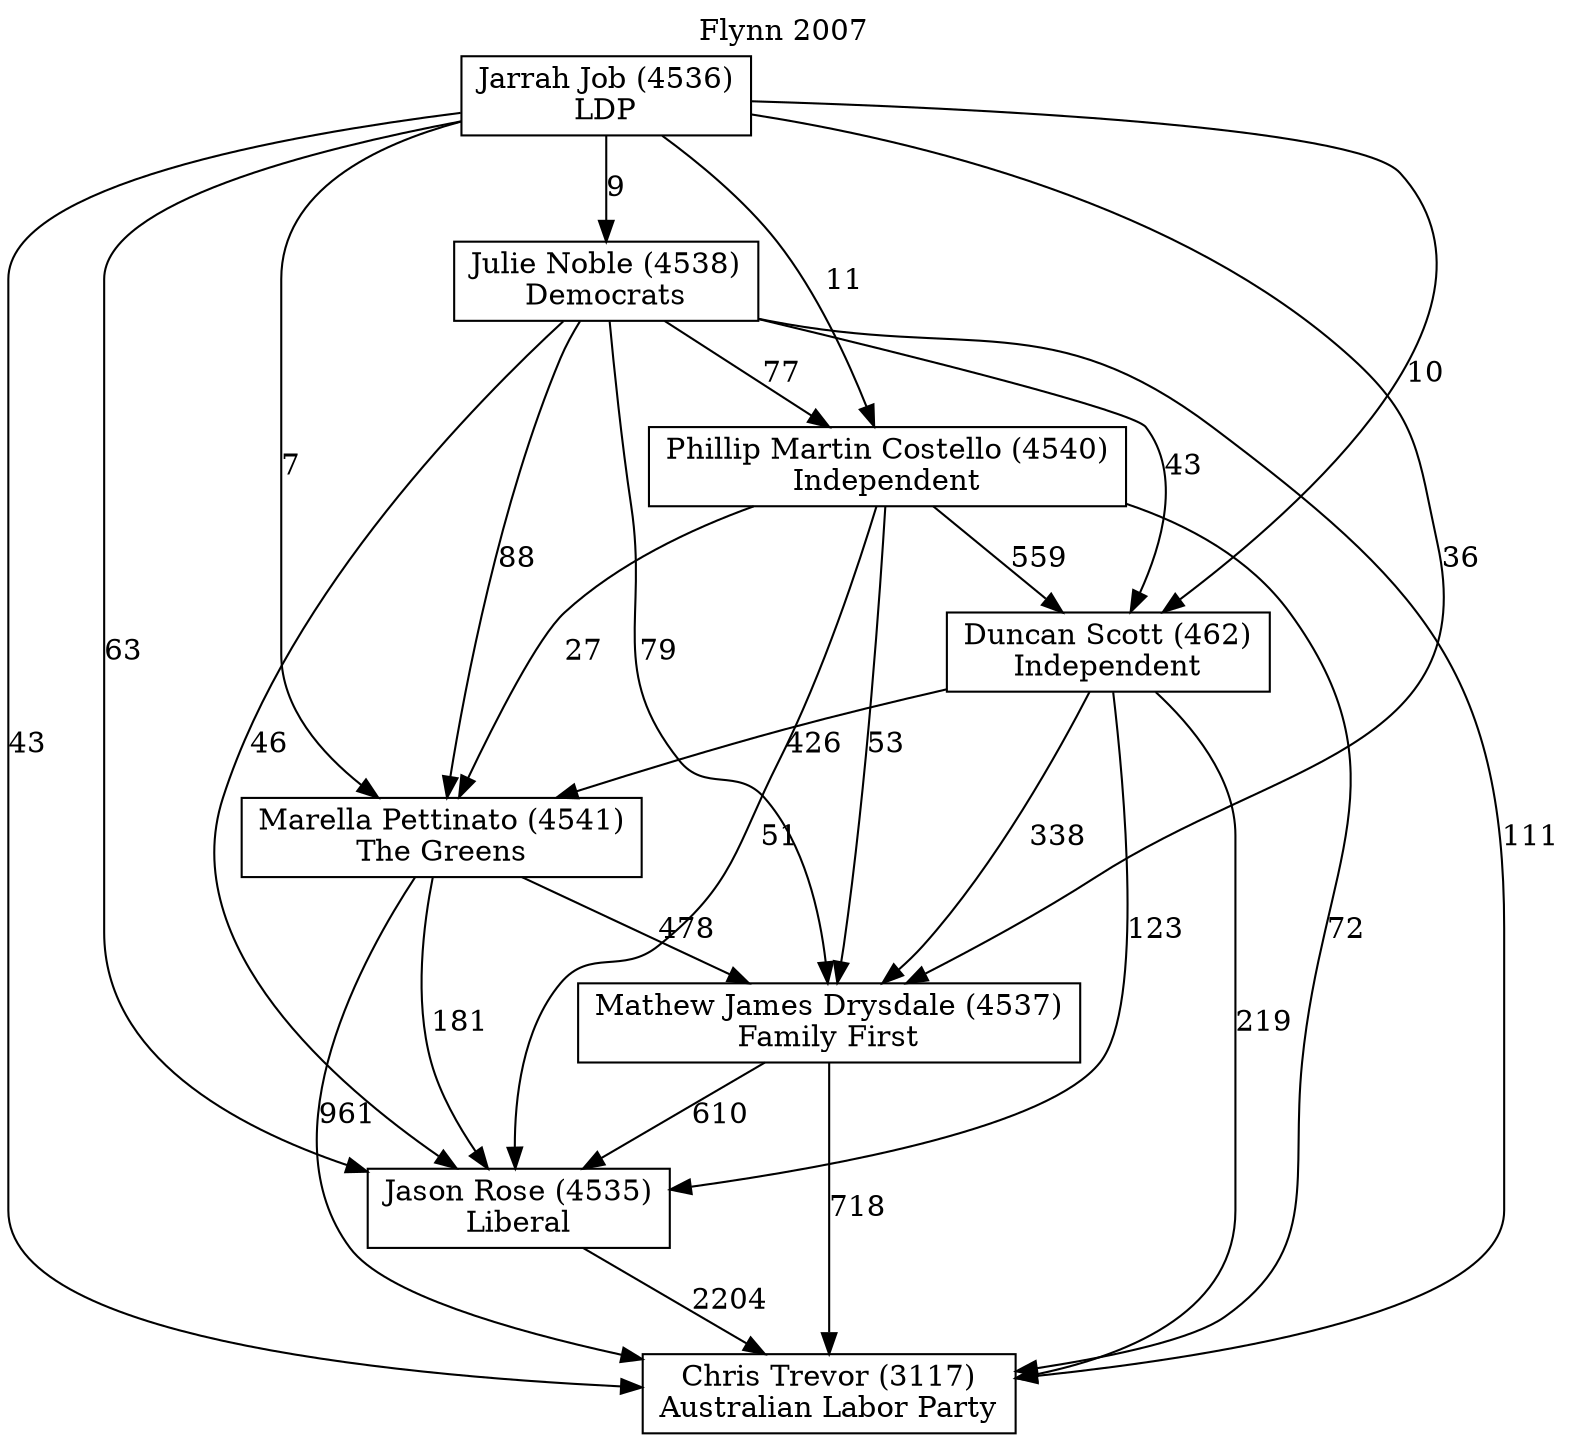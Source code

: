 // House preference flow
digraph "Chris Trevor (3117)_Flynn_2007" {
	graph [label="Flynn 2007" labelloc=t mclimit=10]
	node [shape=box]
	"Chris Trevor (3117)" [label="Chris Trevor (3117)
Australian Labor Party"]
	"Duncan Scott (462)" [label="Duncan Scott (462)
Independent"]
	"Jarrah Job (4536)" [label="Jarrah Job (4536)
LDP"]
	"Jason Rose (4535)" [label="Jason Rose (4535)
Liberal"]
	"Julie Noble (4538)" [label="Julie Noble (4538)
Democrats"]
	"Marella Pettinato (4541)" [label="Marella Pettinato (4541)
The Greens"]
	"Mathew James Drysdale (4537)" [label="Mathew James Drysdale (4537)
Family First"]
	"Phillip Martin Costello (4540)" [label="Phillip Martin Costello (4540)
Independent"]
	"Duncan Scott (462)" -> "Chris Trevor (3117)" [label=219]
	"Duncan Scott (462)" -> "Jason Rose (4535)" [label=123]
	"Duncan Scott (462)" -> "Marella Pettinato (4541)" [label=426]
	"Duncan Scott (462)" -> "Mathew James Drysdale (4537)" [label=338]
	"Jarrah Job (4536)" -> "Chris Trevor (3117)" [label=43]
	"Jarrah Job (4536)" -> "Duncan Scott (462)" [label=10]
	"Jarrah Job (4536)" -> "Jason Rose (4535)" [label=63]
	"Jarrah Job (4536)" -> "Julie Noble (4538)" [label=9]
	"Jarrah Job (4536)" -> "Marella Pettinato (4541)" [label=7]
	"Jarrah Job (4536)" -> "Mathew James Drysdale (4537)" [label=36]
	"Jarrah Job (4536)" -> "Phillip Martin Costello (4540)" [label=11]
	"Jason Rose (4535)" -> "Chris Trevor (3117)" [label=2204]
	"Julie Noble (4538)" -> "Chris Trevor (3117)" [label=111]
	"Julie Noble (4538)" -> "Duncan Scott (462)" [label=43]
	"Julie Noble (4538)" -> "Jason Rose (4535)" [label=46]
	"Julie Noble (4538)" -> "Marella Pettinato (4541)" [label=88]
	"Julie Noble (4538)" -> "Mathew James Drysdale (4537)" [label=79]
	"Julie Noble (4538)" -> "Phillip Martin Costello (4540)" [label=77]
	"Marella Pettinato (4541)" -> "Chris Trevor (3117)" [label=961]
	"Marella Pettinato (4541)" -> "Jason Rose (4535)" [label=181]
	"Marella Pettinato (4541)" -> "Mathew James Drysdale (4537)" [label=478]
	"Mathew James Drysdale (4537)" -> "Chris Trevor (3117)" [label=718]
	"Mathew James Drysdale (4537)" -> "Jason Rose (4535)" [label=610]
	"Phillip Martin Costello (4540)" -> "Chris Trevor (3117)" [label=72]
	"Phillip Martin Costello (4540)" -> "Duncan Scott (462)" [label=559]
	"Phillip Martin Costello (4540)" -> "Jason Rose (4535)" [label=51]
	"Phillip Martin Costello (4540)" -> "Marella Pettinato (4541)" [label=27]
	"Phillip Martin Costello (4540)" -> "Mathew James Drysdale (4537)" [label=53]
}
